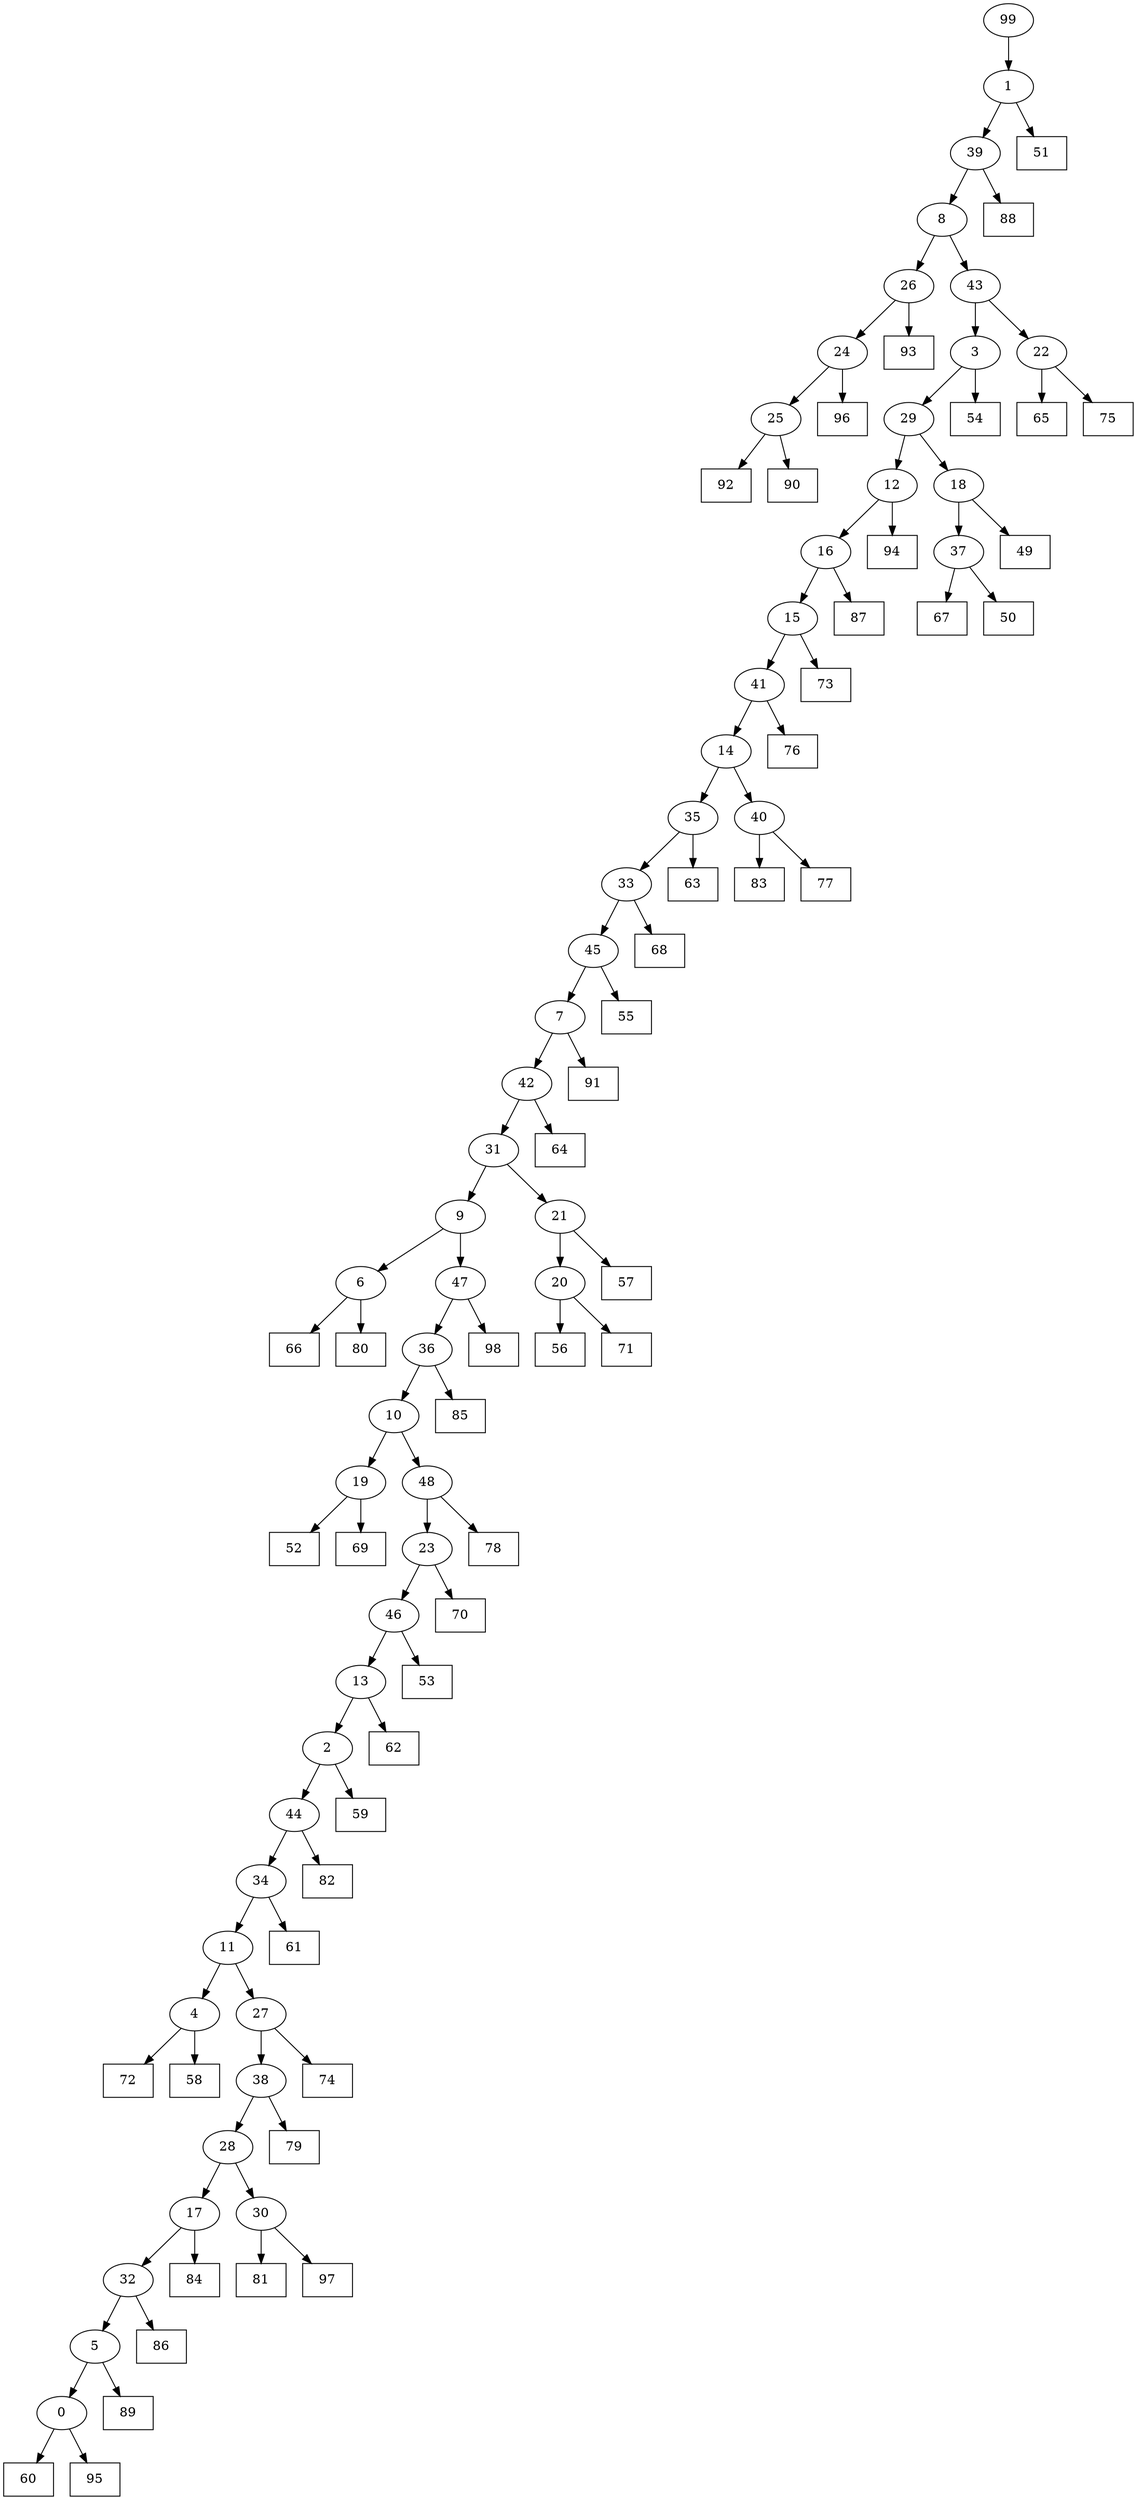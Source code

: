 digraph G {
0[label="0"];
1[label="1"];
2[label="2"];
3[label="3"];
4[label="4"];
5[label="5"];
6[label="6"];
7[label="7"];
8[label="8"];
9[label="9"];
10[label="10"];
11[label="11"];
12[label="12"];
13[label="13"];
14[label="14"];
15[label="15"];
16[label="16"];
17[label="17"];
18[label="18"];
19[label="19"];
20[label="20"];
21[label="21"];
22[label="22"];
23[label="23"];
24[label="24"];
25[label="25"];
26[label="26"];
27[label="27"];
28[label="28"];
29[label="29"];
30[label="30"];
31[label="31"];
32[label="32"];
33[label="33"];
34[label="34"];
35[label="35"];
36[label="36"];
37[label="37"];
38[label="38"];
39[label="39"];
40[label="40"];
41[label="41"];
42[label="42"];
43[label="43"];
44[label="44"];
45[label="45"];
46[label="46"];
47[label="47"];
48[label="48"];
49[shape=box,label="60"];
50[shape=box,label="53"];
51[shape=box,label="61"];
52[shape=box,label="83"];
53[shape=box,label="67"];
54[shape=box,label="64"];
55[shape=box,label="89"];
56[shape=box,label="79"];
57[shape=box,label="66"];
58[shape=box,label="98"];
59[shape=box,label="68"];
60[shape=box,label="72"];
61[shape=box,label="93"];
62[shape=box,label="52"];
63[shape=box,label="85"];
64[shape=box,label="96"];
65[shape=box,label="77"];
66[shape=box,label="55"];
67[shape=box,label="56"];
68[shape=box,label="63"];
69[shape=box,label="50"];
70[shape=box,label="73"];
71[shape=box,label="88"];
72[shape=box,label="82"];
73[shape=box,label="92"];
74[shape=box,label="54"];
75[shape=box,label="84"];
76[shape=box,label="59"];
77[shape=box,label="65"];
78[shape=box,label="91"];
79[shape=box,label="49"];
80[shape=box,label="69"];
81[shape=box,label="78"];
82[shape=box,label="86"];
83[shape=box,label="70"];
84[shape=box,label="51"];
85[shape=box,label="58"];
86[shape=box,label="71"];
87[shape=box,label="81"];
88[shape=box,label="80"];
89[shape=box,label="62"];
90[shape=box,label="94"];
91[shape=box,label="74"];
92[shape=box,label="97"];
93[shape=box,label="87"];
94[shape=box,label="75"];
95[shape=box,label="76"];
96[shape=box,label="57"];
97[shape=box,label="95"];
98[shape=box,label="90"];
99[label="99"];
18->79 ;
34->51 ;
35->68 ;
15->70 ;
25->98 ;
41->95 ;
36->63 ;
3->29 ;
45->66 ;
25->73 ;
19->80 ;
24->64 ;
47->36 ;
42->54 ;
0->97 ;
40->65 ;
39->71 ;
10->48 ;
2->44 ;
44->72 ;
12->90 ;
36->10 ;
4->85 ;
48->23 ;
23->83 ;
43->22 ;
22->94 ;
26->24 ;
24->25 ;
3->74 ;
44->34 ;
16->15 ;
38->28 ;
22->77 ;
28->17 ;
17->75 ;
48->81 ;
33->59 ;
47->58 ;
29->12 ;
13->89 ;
9->6 ;
39->8 ;
1->39 ;
20->86 ;
30->87 ;
32->82 ;
46->13 ;
8->43 ;
31->21 ;
9->47 ;
27->38 ;
45->7 ;
12->16 ;
10->19 ;
19->62 ;
7->78 ;
17->32 ;
7->42 ;
28->30 ;
30->92 ;
5->55 ;
41->14 ;
38->56 ;
42->31 ;
31->9 ;
6->57 ;
34->11 ;
6->88 ;
29->18 ;
46->50 ;
11->27 ;
27->91 ;
0->49 ;
15->41 ;
14->40 ;
40->52 ;
37->69 ;
21->20 ;
20->67 ;
43->3 ;
8->26 ;
26->61 ;
21->96 ;
18->37 ;
37->53 ;
11->4 ;
4->60 ;
16->93 ;
13->2 ;
2->76 ;
23->46 ;
32->5 ;
5->0 ;
33->45 ;
14->35 ;
35->33 ;
99->1 ;
1->84 ;
}
